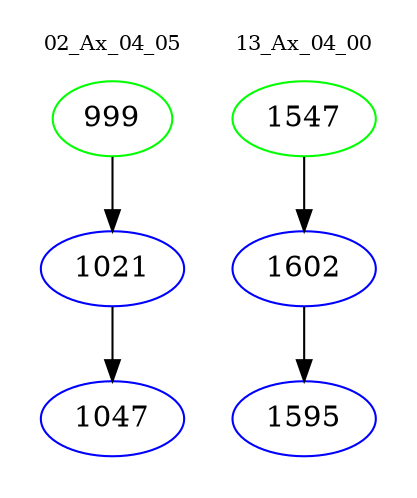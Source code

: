 digraph{
subgraph cluster_0 {
color = white
label = "02_Ax_04_05";
fontsize=10;
T0_999 [label="999", color="green"]
T0_999 -> T0_1021 [color="black"]
T0_1021 [label="1021", color="blue"]
T0_1021 -> T0_1047 [color="black"]
T0_1047 [label="1047", color="blue"]
}
subgraph cluster_1 {
color = white
label = "13_Ax_04_00";
fontsize=10;
T1_1547 [label="1547", color="green"]
T1_1547 -> T1_1602 [color="black"]
T1_1602 [label="1602", color="blue"]
T1_1602 -> T1_1595 [color="black"]
T1_1595 [label="1595", color="blue"]
}
}

